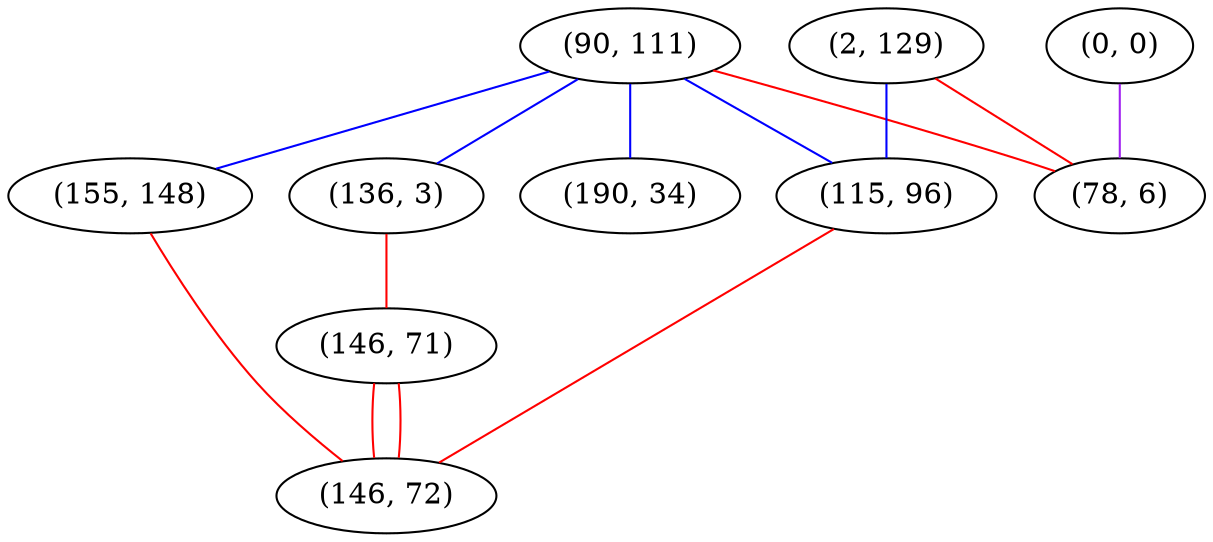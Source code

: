 graph "" {
"(90, 111)";
"(136, 3)";
"(0, 0)";
"(155, 148)";
"(190, 34)";
"(2, 129)";
"(78, 6)";
"(146, 71)";
"(115, 96)";
"(146, 72)";
"(90, 111)" -- "(115, 96)"  [color=blue, key=0, weight=3];
"(90, 111)" -- "(136, 3)"  [color=blue, key=0, weight=3];
"(90, 111)" -- "(190, 34)"  [color=blue, key=0, weight=3];
"(90, 111)" -- "(155, 148)"  [color=blue, key=0, weight=3];
"(90, 111)" -- "(78, 6)"  [color=red, key=0, weight=1];
"(136, 3)" -- "(146, 71)"  [color=red, key=0, weight=1];
"(0, 0)" -- "(78, 6)"  [color=purple, key=0, weight=4];
"(155, 148)" -- "(146, 72)"  [color=red, key=0, weight=1];
"(2, 129)" -- "(115, 96)"  [color=blue, key=0, weight=3];
"(2, 129)" -- "(78, 6)"  [color=red, key=0, weight=1];
"(146, 71)" -- "(146, 72)"  [color=red, key=0, weight=1];
"(146, 71)" -- "(146, 72)"  [color=red, key=1, weight=1];
"(115, 96)" -- "(146, 72)"  [color=red, key=0, weight=1];
}
